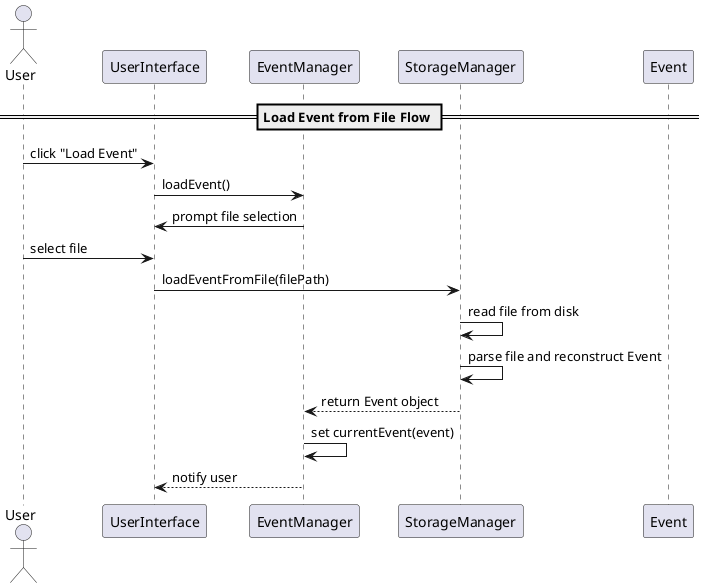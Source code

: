 @startuml
actor User

participant "UserInterface" as UI
participant "EventManager" as EM
participant "StorageManager" as SM
participant "Event" as Event

== Load Event from File Flow ==

User -> UI : click "Load Event"
UI -> EM : loadEvent()
EM -> UI : prompt file selection
User -> UI : select file
UI -> SM : loadEventFromFile(filePath)
SM -> SM : read file from disk
SM -> SM : parse file and reconstruct Event
SM --> EM : return Event object
EM -> EM : set currentEvent(event)
EM --> UI : notify user

@enduml
